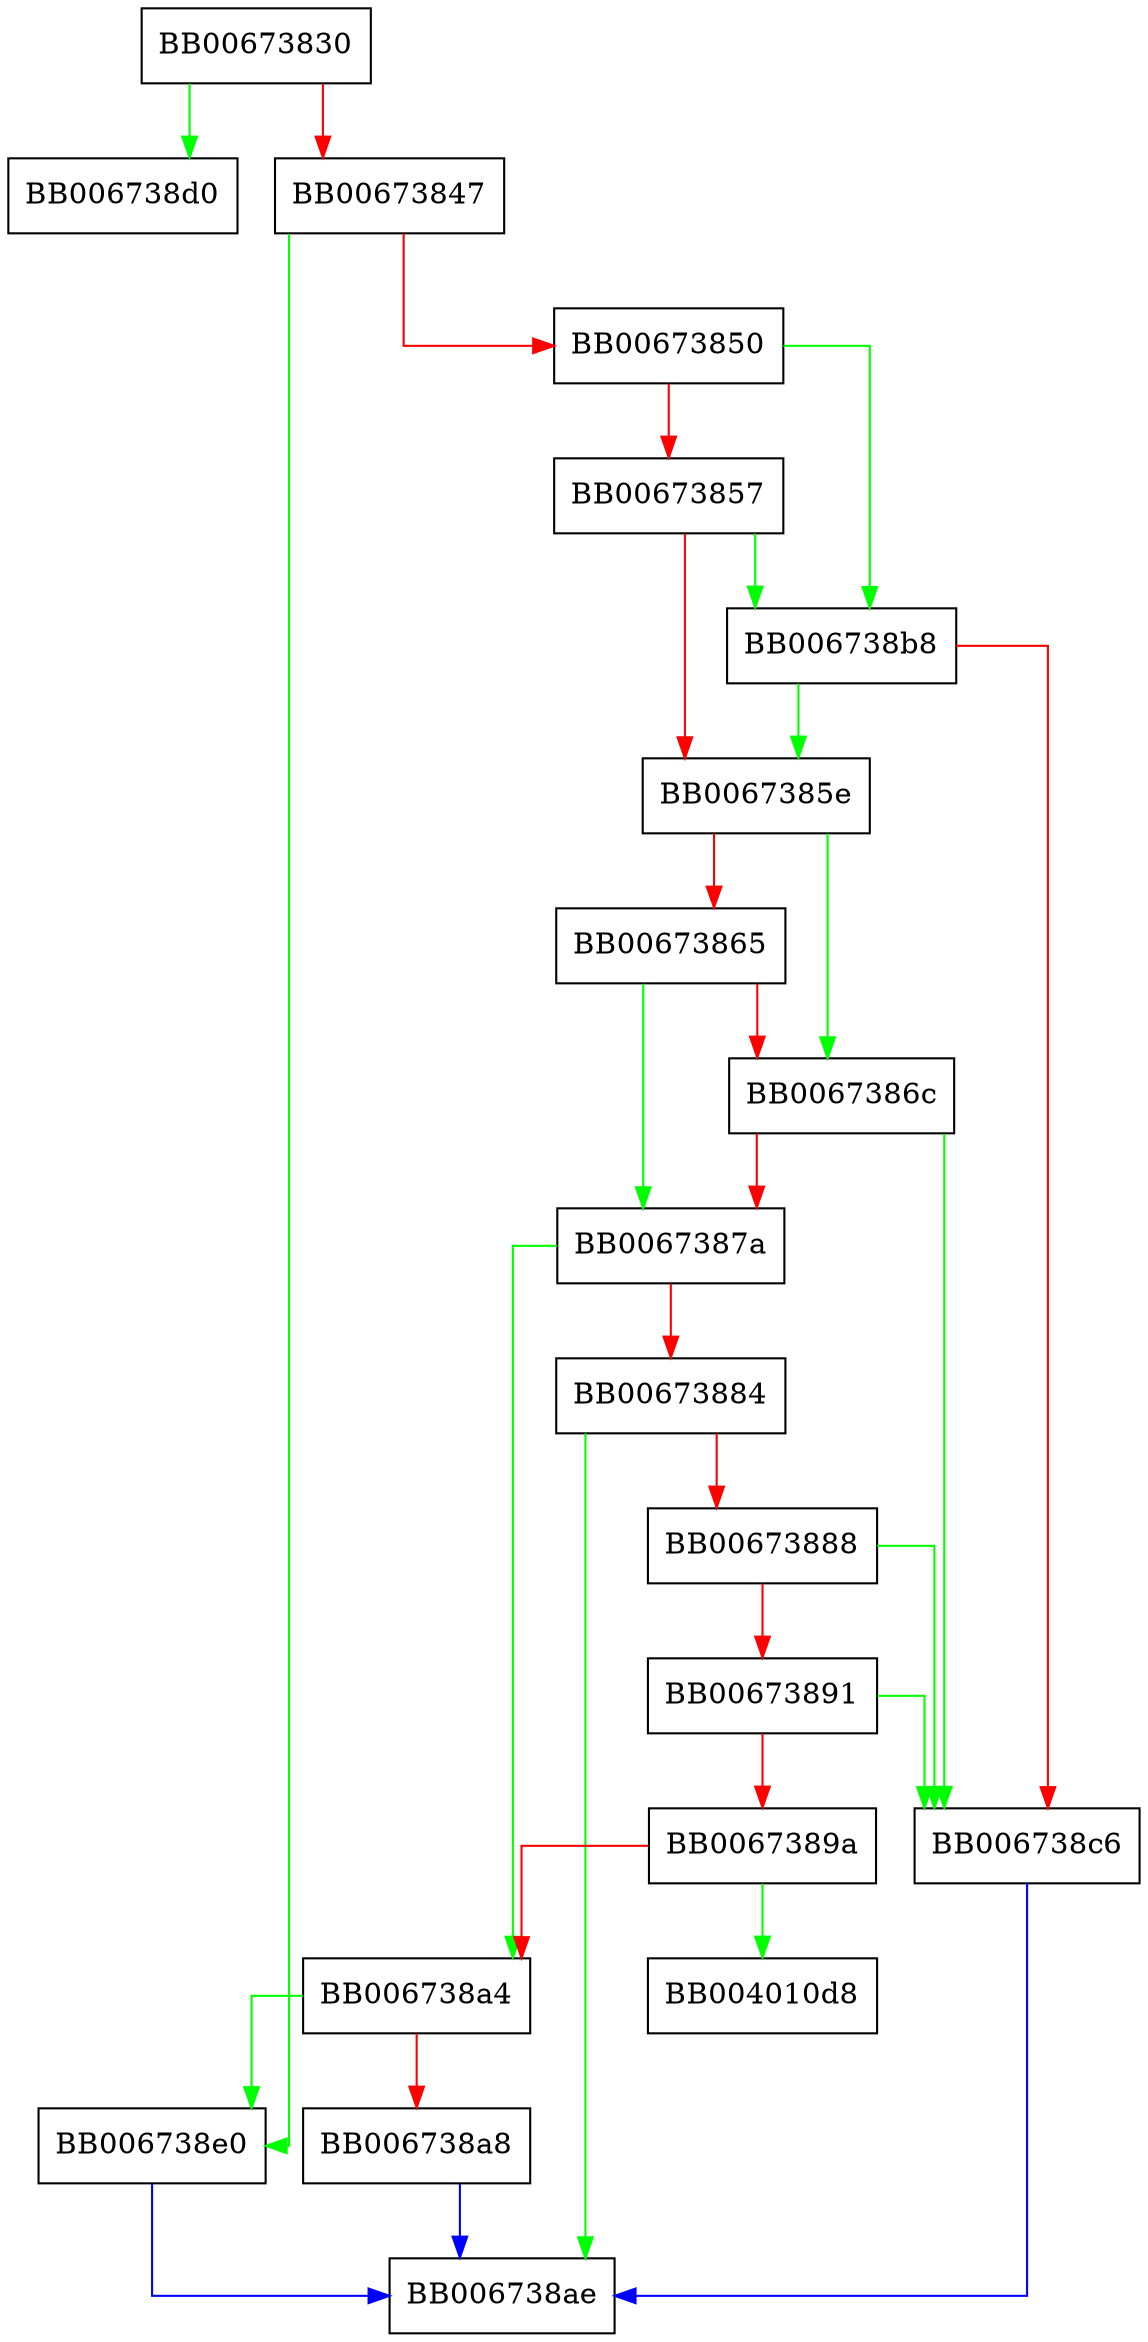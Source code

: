 digraph X509_issuer_name_cmp {
  node [shape="box"];
  graph [splines=ortho];
  BB00673830 -> BB006738d0 [color="green"];
  BB00673830 -> BB00673847 [color="red"];
  BB00673847 -> BB006738e0 [color="green"];
  BB00673847 -> BB00673850 [color="red"];
  BB00673850 -> BB006738b8 [color="green"];
  BB00673850 -> BB00673857 [color="red"];
  BB00673857 -> BB006738b8 [color="green"];
  BB00673857 -> BB0067385e [color="red"];
  BB0067385e -> BB0067386c [color="green"];
  BB0067385e -> BB00673865 [color="red"];
  BB00673865 -> BB0067387a [color="green"];
  BB00673865 -> BB0067386c [color="red"];
  BB0067386c -> BB006738c6 [color="green"];
  BB0067386c -> BB0067387a [color="red"];
  BB0067387a -> BB006738a4 [color="green"];
  BB0067387a -> BB00673884 [color="red"];
  BB00673884 -> BB006738ae [color="green"];
  BB00673884 -> BB00673888 [color="red"];
  BB00673888 -> BB006738c6 [color="green"];
  BB00673888 -> BB00673891 [color="red"];
  BB00673891 -> BB006738c6 [color="green"];
  BB00673891 -> BB0067389a [color="red"];
  BB0067389a -> BB004010d8 [color="green"];
  BB0067389a -> BB006738a4 [color="red"];
  BB006738a4 -> BB006738e0 [color="green"];
  BB006738a4 -> BB006738a8 [color="red"];
  BB006738a8 -> BB006738ae [color="blue"];
  BB006738b8 -> BB0067385e [color="green"];
  BB006738b8 -> BB006738c6 [color="red"];
  BB006738c6 -> BB006738ae [color="blue"];
  BB006738e0 -> BB006738ae [color="blue"];
}